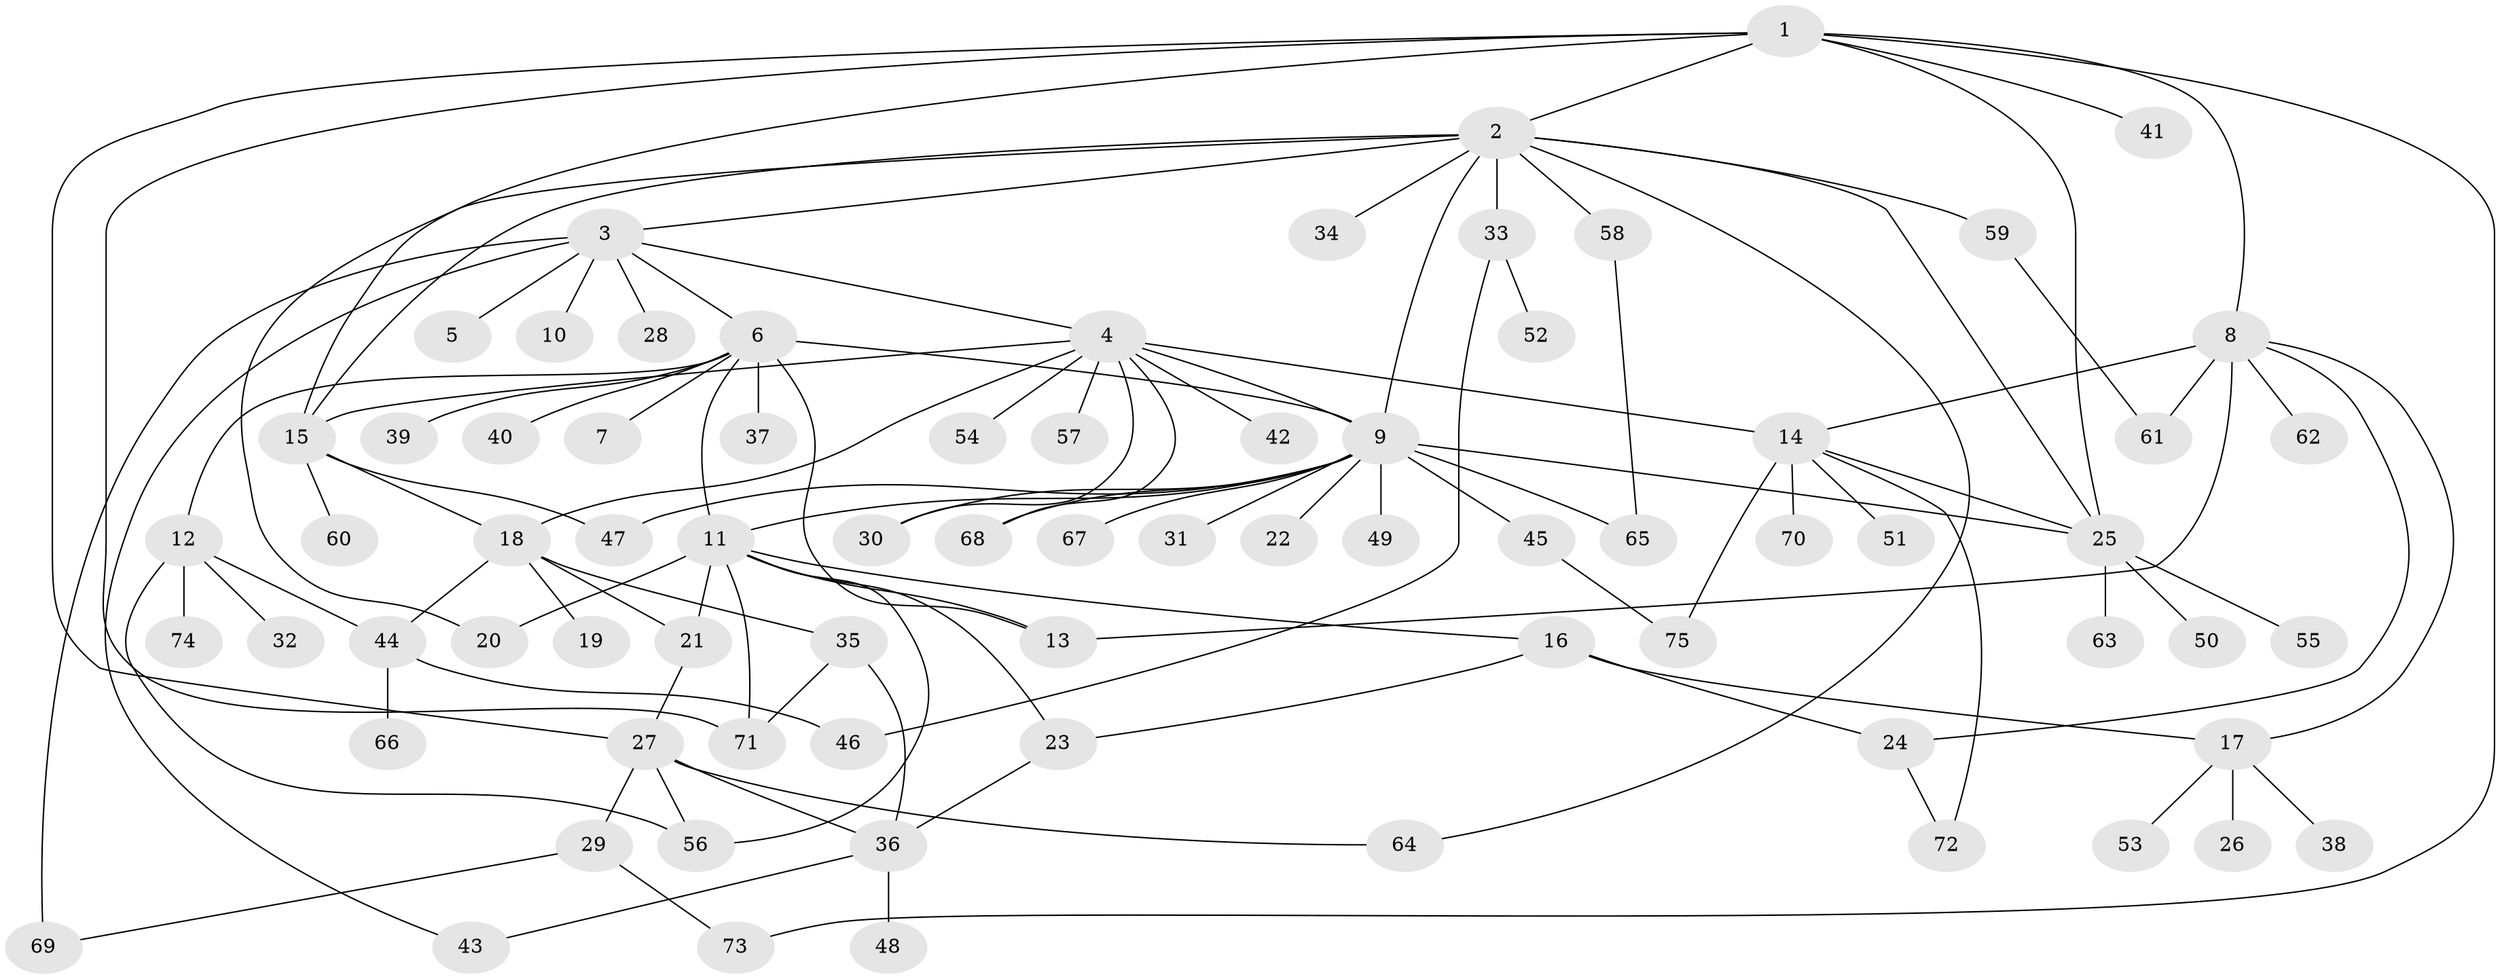 // coarse degree distribution, {6: 0.0967741935483871, 10: 0.03225806451612903, 7: 0.06451612903225806, 1: 0.25806451612903225, 8: 0.03225806451612903, 9: 0.03225806451612903, 4: 0.06451612903225806, 5: 0.1935483870967742, 2: 0.1935483870967742, 3: 0.03225806451612903}
// Generated by graph-tools (version 1.1) at 2025/50/03/04/25 22:50:25]
// undirected, 75 vertices, 111 edges
graph export_dot {
  node [color=gray90,style=filled];
  1;
  2;
  3;
  4;
  5;
  6;
  7;
  8;
  9;
  10;
  11;
  12;
  13;
  14;
  15;
  16;
  17;
  18;
  19;
  20;
  21;
  22;
  23;
  24;
  25;
  26;
  27;
  28;
  29;
  30;
  31;
  32;
  33;
  34;
  35;
  36;
  37;
  38;
  39;
  40;
  41;
  42;
  43;
  44;
  45;
  46;
  47;
  48;
  49;
  50;
  51;
  52;
  53;
  54;
  55;
  56;
  57;
  58;
  59;
  60;
  61;
  62;
  63;
  64;
  65;
  66;
  67;
  68;
  69;
  70;
  71;
  72;
  73;
  74;
  75;
  1 -- 2;
  1 -- 8;
  1 -- 15;
  1 -- 25;
  1 -- 27;
  1 -- 41;
  1 -- 71;
  1 -- 73;
  2 -- 3;
  2 -- 9;
  2 -- 15;
  2 -- 20;
  2 -- 25;
  2 -- 33;
  2 -- 34;
  2 -- 58;
  2 -- 59;
  2 -- 64;
  3 -- 4;
  3 -- 5;
  3 -- 6;
  3 -- 10;
  3 -- 28;
  3 -- 43;
  3 -- 69;
  4 -- 9;
  4 -- 14;
  4 -- 15;
  4 -- 18;
  4 -- 30;
  4 -- 42;
  4 -- 54;
  4 -- 57;
  4 -- 68;
  6 -- 7;
  6 -- 9;
  6 -- 11;
  6 -- 12;
  6 -- 13;
  6 -- 37;
  6 -- 39;
  6 -- 40;
  8 -- 13;
  8 -- 14;
  8 -- 17;
  8 -- 24;
  8 -- 61;
  8 -- 62;
  9 -- 11;
  9 -- 22;
  9 -- 25;
  9 -- 30;
  9 -- 31;
  9 -- 45;
  9 -- 47;
  9 -- 49;
  9 -- 65;
  9 -- 67;
  9 -- 68;
  11 -- 13;
  11 -- 16;
  11 -- 20;
  11 -- 21;
  11 -- 23;
  11 -- 56;
  11 -- 71;
  12 -- 32;
  12 -- 44;
  12 -- 56;
  12 -- 74;
  14 -- 25;
  14 -- 51;
  14 -- 70;
  14 -- 72;
  14 -- 75;
  15 -- 18;
  15 -- 47;
  15 -- 60;
  16 -- 17;
  16 -- 23;
  16 -- 24;
  17 -- 26;
  17 -- 38;
  17 -- 53;
  18 -- 19;
  18 -- 21;
  18 -- 35;
  18 -- 44;
  21 -- 27;
  23 -- 36;
  24 -- 72;
  25 -- 50;
  25 -- 55;
  25 -- 63;
  27 -- 29;
  27 -- 36;
  27 -- 56;
  27 -- 64;
  29 -- 69;
  29 -- 73;
  33 -- 46;
  33 -- 52;
  35 -- 36;
  35 -- 71;
  36 -- 43;
  36 -- 48;
  44 -- 46;
  44 -- 66;
  45 -- 75;
  58 -- 65;
  59 -- 61;
}
